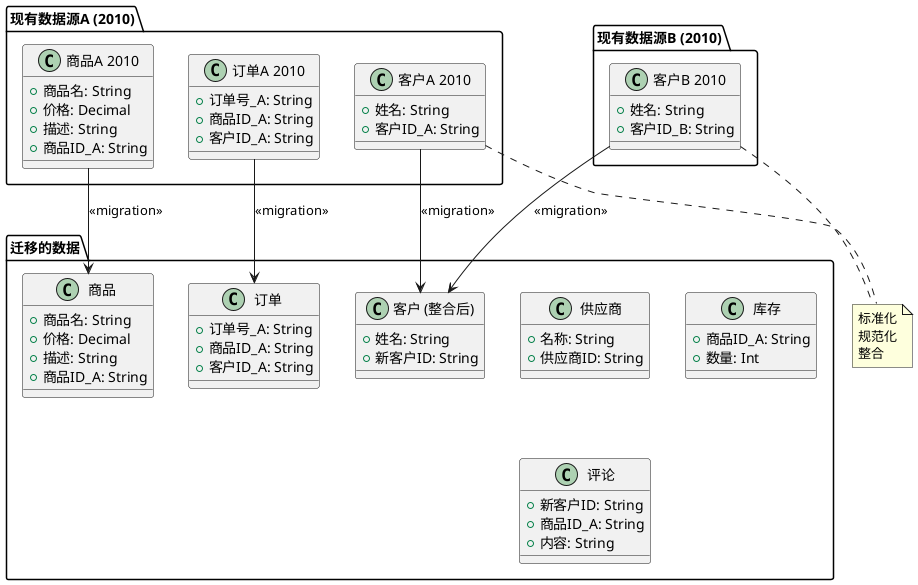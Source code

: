 @startuml

package "现有数据源A (2010)" {
  class "商品A 2010" {
    + 商品名: String
    + 价格: Decimal
    + 描述: String
    + 商品ID_A: String
  }
  class "客户A 2010" {
    + 姓名: String
    + 客户ID_A: String
  }
  class "订单A 2010" {
    + 订单号_A: String
    + 商品ID_A: String
    + 客户ID_A: String
  }
}

package "现有数据源B (2010)" {
  class "客户B 2010" {
    + 姓名: String
    + 客户ID_B: String
  }
}

package "迁移的数据" {
  class "商品 " {
    + 商品名: String
    + 价格: Decimal
    + 描述: String
    + 商品ID_A: String
  }
  class "客户 (整合后)" {
    + 姓名: String
    + 新客户ID: String
  }
  class "订单 " {
    + 订单号_A: String
    + 商品ID_A: String
    + 客户ID_A: String
  }
  class "供应商" {
    + 名称: String
    + 供应商ID: String
  }
  class "库存" {
    + 商品ID_A: String
    + 数量: Int
  }
  class "评论" {
    + 新客户ID: String
    + 商品ID_A: String
    + 内容: String
  }
}

note "标准化\n规范化\n整合" as N1
"商品A 2010" --> "商品 " : <<migration>>
"客户A 2010" --> "客户 (整合后)" : <<migration>>
"客户B 2010" --> "客户 (整合后)" : <<migration>>

"订单A 2010" --> "订单 " : <<migration>>

"客户A 2010" .. N1
"客户B 2010" .. N1

@enduml
